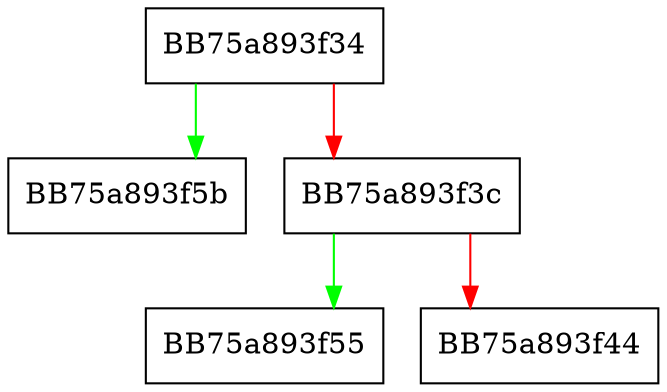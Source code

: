 digraph AdaptScanCopySize {
  node [shape="box"];
  graph [splines=ortho];
  BB75a893f34 -> BB75a893f5b [color="green"];
  BB75a893f34 -> BB75a893f3c [color="red"];
  BB75a893f3c -> BB75a893f55 [color="green"];
  BB75a893f3c -> BB75a893f44 [color="red"];
}